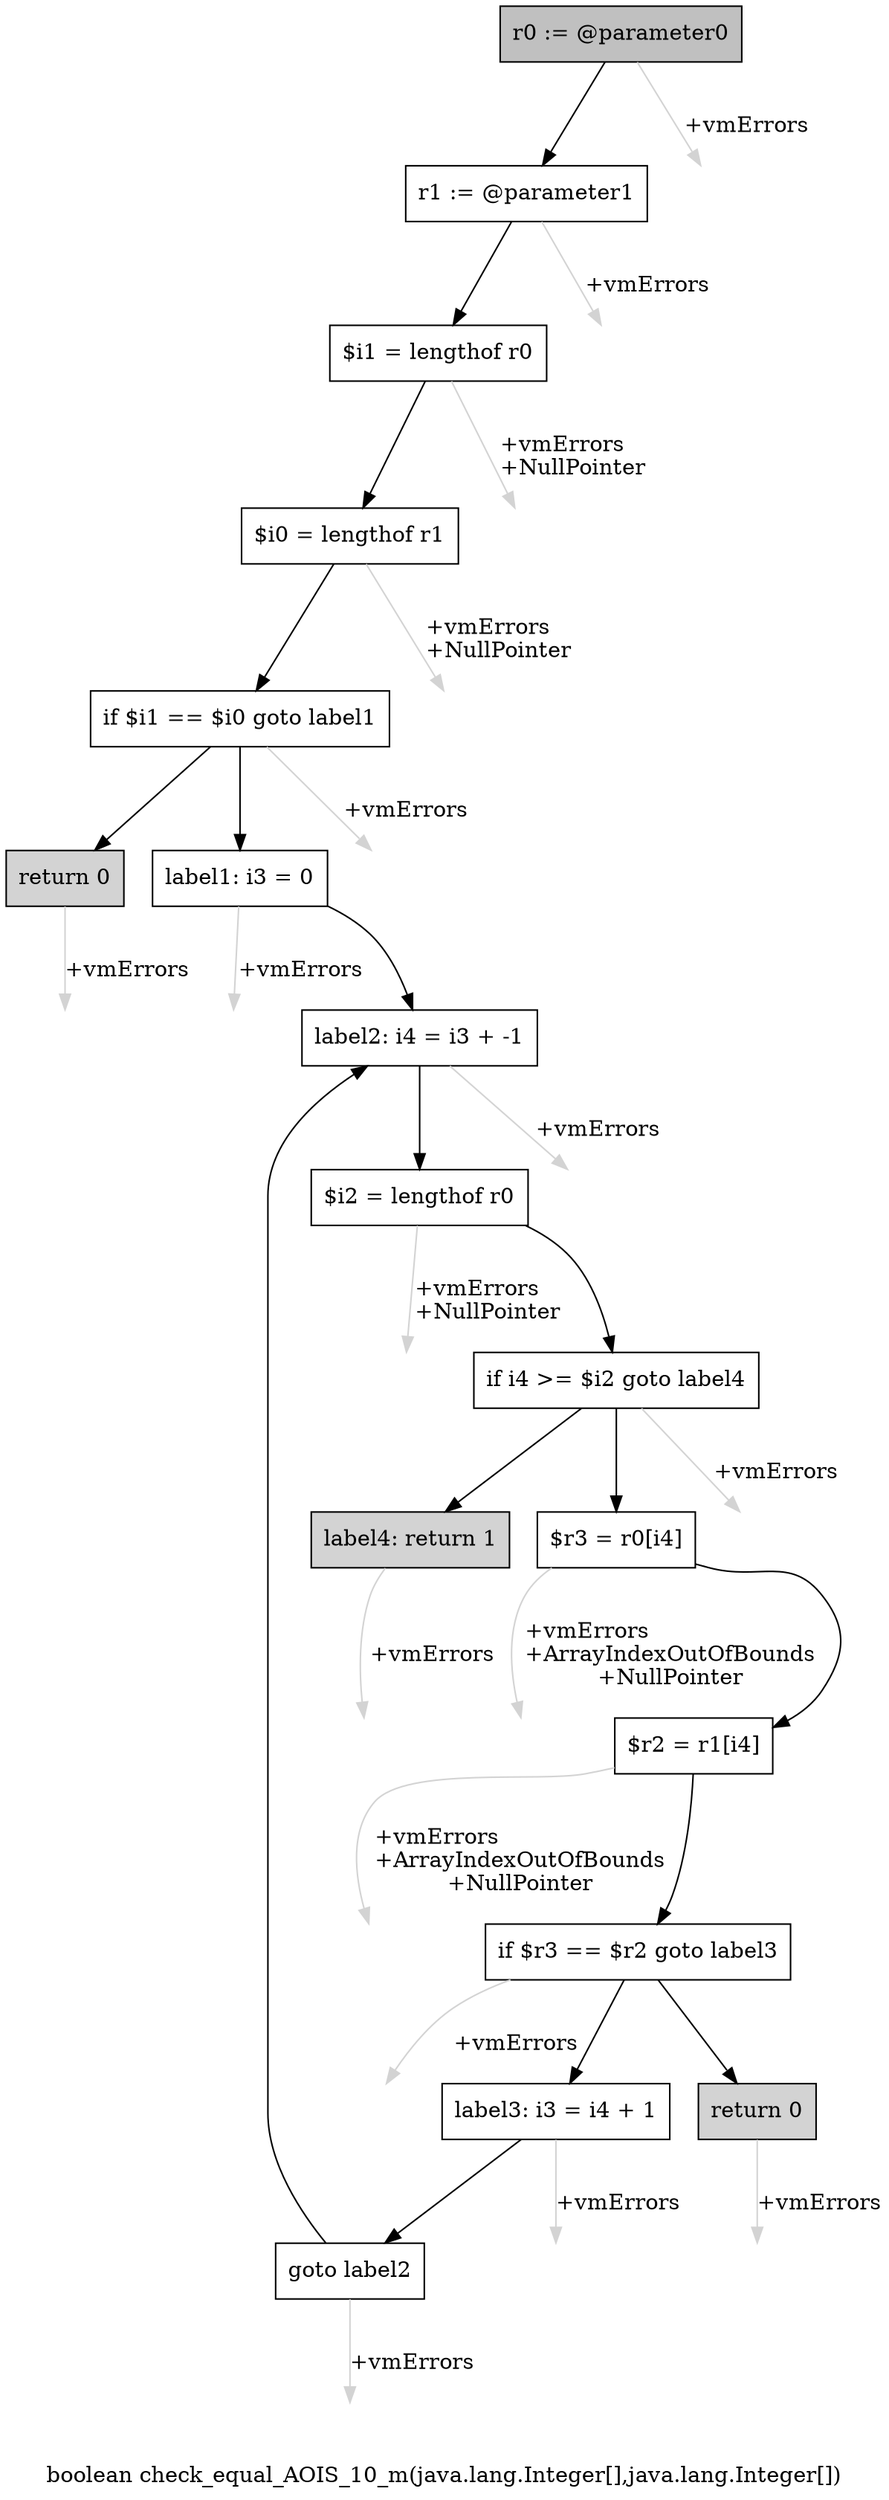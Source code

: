 digraph "boolean check_equal_AOIS_10_m(java.lang.Integer[],java.lang.Integer[])" {
    label="boolean check_equal_AOIS_10_m(java.lang.Integer[],java.lang.Integer[])";
    node [shape=box];
    "0" [style=filled,fillcolor=gray,label="r0 := @parameter0",];
    "1" [label="r1 := @parameter1",];
    "0"->"1" [color=black,];
    "17" [style=invis,label="Esc",];
    "0"->"17" [color=lightgray,label="\l+vmErrors",];
    "2" [label="$i1 = lengthof r0",];
    "1"->"2" [color=black,];
    "18" [style=invis,label="Esc",];
    "1"->"18" [color=lightgray,label="\l+vmErrors",];
    "3" [label="$i0 = lengthof r1",];
    "2"->"3" [color=black,];
    "19" [style=invis,label="Esc",];
    "2"->"19" [color=lightgray,label="\l+vmErrors\l+NullPointer",];
    "4" [label="if $i1 == $i0 goto label1",];
    "3"->"4" [color=black,];
    "20" [style=invis,label="Esc",];
    "3"->"20" [color=lightgray,label="\l+vmErrors\l+NullPointer",];
    "5" [style=filled,fillcolor=lightgray,label="return 0",];
    "4"->"5" [color=black,];
    "6" [label="label1: i3 = 0",];
    "4"->"6" [color=black,];
    "21" [style=invis,label="Esc",];
    "4"->"21" [color=lightgray,label="\l+vmErrors",];
    "22" [style=invis,label="Esc",];
    "5"->"22" [color=lightgray,label="\l+vmErrors",];
    "7" [label="label2: i4 = i3 + -1",];
    "6"->"7" [color=black,];
    "23" [style=invis,label="Esc",];
    "6"->"23" [color=lightgray,label="\l+vmErrors",];
    "8" [label="$i2 = lengthof r0",];
    "7"->"8" [color=black,];
    "24" [style=invis,label="Esc",];
    "7"->"24" [color=lightgray,label="\l+vmErrors",];
    "9" [label="if i4 >= $i2 goto label4",];
    "8"->"9" [color=black,];
    "25" [style=invis,label="Esc",];
    "8"->"25" [color=lightgray,label="\l+vmErrors\l+NullPointer",];
    "10" [label="$r3 = r0[i4]",];
    "9"->"10" [color=black,];
    "16" [style=filled,fillcolor=lightgray,label="label4: return 1",];
    "9"->"16" [color=black,];
    "26" [style=invis,label="Esc",];
    "9"->"26" [color=lightgray,label="\l+vmErrors",];
    "11" [label="$r2 = r1[i4]",];
    "10"->"11" [color=black,];
    "27" [style=invis,label="Esc",];
    "10"->"27" [color=lightgray,label="\l+vmErrors\l+ArrayIndexOutOfBounds\l+NullPointer",];
    "12" [label="if $r3 == $r2 goto label3",];
    "11"->"12" [color=black,];
    "28" [style=invis,label="Esc",];
    "11"->"28" [color=lightgray,label="\l+vmErrors\l+ArrayIndexOutOfBounds\l+NullPointer",];
    "13" [style=filled,fillcolor=lightgray,label="return 0",];
    "12"->"13" [color=black,];
    "14" [label="label3: i3 = i4 + 1",];
    "12"->"14" [color=black,];
    "29" [style=invis,label="Esc",];
    "12"->"29" [color=lightgray,label="\l+vmErrors",];
    "30" [style=invis,label="Esc",];
    "13"->"30" [color=lightgray,label="\l+vmErrors",];
    "15" [label="goto label2",];
    "14"->"15" [color=black,];
    "31" [style=invis,label="Esc",];
    "14"->"31" [color=lightgray,label="\l+vmErrors",];
    "15"->"7" [color=black,];
    "32" [style=invis,label="Esc",];
    "15"->"32" [color=lightgray,label="\l+vmErrors",];
    "33" [style=invis,label="Esc",];
    "16"->"33" [color=lightgray,label="\l+vmErrors",];
}
